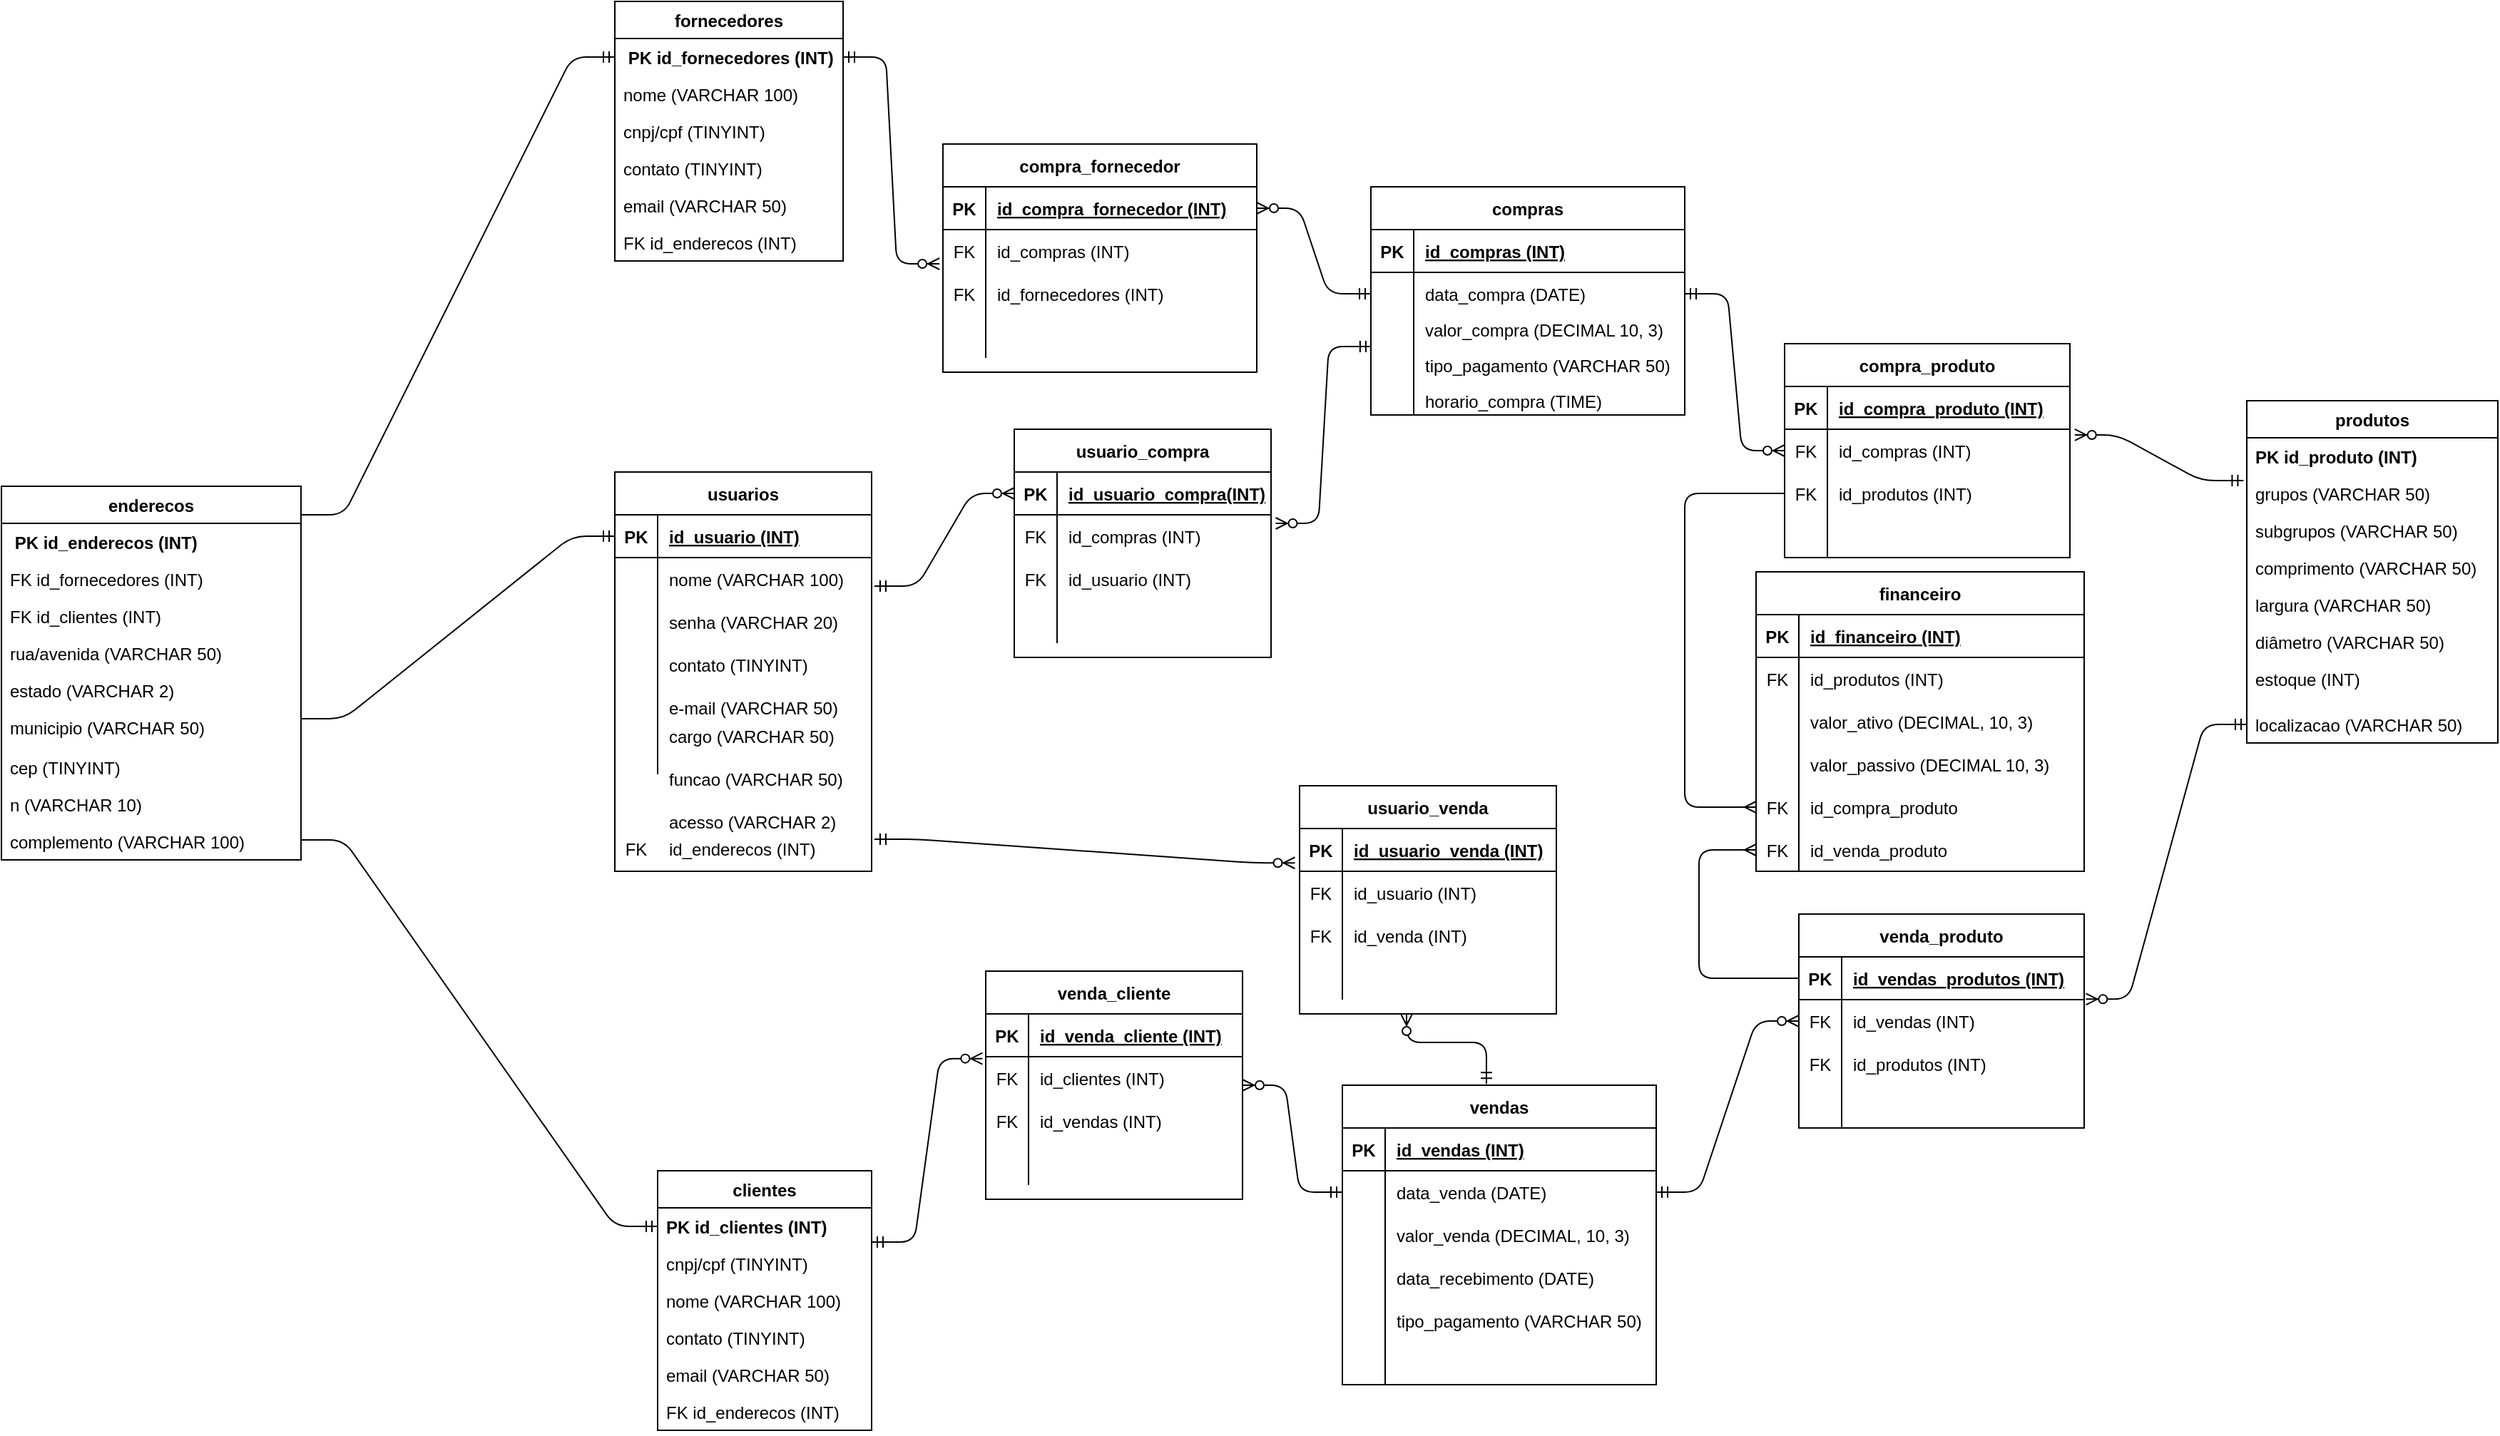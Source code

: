 <mxfile version="14.6.13" type="device"><diagram id="AC3jCSPEjIk_bnO0UqeY" name="Página-1"><mxGraphModel dx="2842" dy="1794" grid="1" gridSize="10" guides="1" tooltips="1" connect="1" arrows="1" fold="1" page="1" pageScale="1" pageWidth="1169" pageHeight="827" math="0" shadow="0"><root><mxCell id="0"/><mxCell id="1" parent="0"/><mxCell id="lcwkGmgKL0nh7AjNiD4M-1" value="fornecedores" style="swimlane;fontStyle=1;childLayout=stackLayout;horizontal=1;startSize=26;horizontalStack=0;resizeParent=1;resizeParentMax=0;resizeLast=0;collapsible=1;marginBottom=0;" parent="1" vertex="1"><mxGeometry x="-630" y="-480" width="160" height="182" as="geometry"/></mxCell><mxCell id="lcwkGmgKL0nh7AjNiD4M-2" value=" PK id_fornecedores (INT)&#10;" style="text;strokeColor=none;fillColor=none;align=left;verticalAlign=top;spacingLeft=4;spacingRight=4;overflow=hidden;rotatable=0;points=[[0,0.5],[1,0.5]];portConstraint=eastwest;fontStyle=1" parent="lcwkGmgKL0nh7AjNiD4M-1" vertex="1"><mxGeometry y="26" width="160" height="26" as="geometry"/></mxCell><mxCell id="lcwkGmgKL0nh7AjNiD4M-3" value="nome (VARCHAR 100)" style="text;strokeColor=none;fillColor=none;align=left;verticalAlign=top;spacingLeft=4;spacingRight=4;overflow=hidden;rotatable=0;points=[[0,0.5],[1,0.5]];portConstraint=eastwest;" parent="lcwkGmgKL0nh7AjNiD4M-1" vertex="1"><mxGeometry y="52" width="160" height="26" as="geometry"/></mxCell><mxCell id="lcwkGmgKL0nh7AjNiD4M-4" value="cnpj/cpf (TINYINT)" style="text;strokeColor=none;fillColor=none;align=left;verticalAlign=top;spacingLeft=4;spacingRight=4;overflow=hidden;rotatable=0;points=[[0,0.5],[1,0.5]];portConstraint=eastwest;" parent="lcwkGmgKL0nh7AjNiD4M-1" vertex="1"><mxGeometry y="78" width="160" height="26" as="geometry"/></mxCell><mxCell id="lcwkGmgKL0nh7AjNiD4M-5" value="contato (TINYINT)" style="text;strokeColor=none;fillColor=none;align=left;verticalAlign=top;spacingLeft=4;spacingRight=4;overflow=hidden;rotatable=0;points=[[0,0.5],[1,0.5]];portConstraint=eastwest;" parent="lcwkGmgKL0nh7AjNiD4M-1" vertex="1"><mxGeometry y="104" width="160" height="26" as="geometry"/></mxCell><mxCell id="lcwkGmgKL0nh7AjNiD4M-6" value="email (VARCHAR 50)" style="text;strokeColor=none;fillColor=none;align=left;verticalAlign=top;spacingLeft=4;spacingRight=4;overflow=hidden;rotatable=0;points=[[0,0.5],[1,0.5]];portConstraint=eastwest;" parent="lcwkGmgKL0nh7AjNiD4M-1" vertex="1"><mxGeometry y="130" width="160" height="26" as="geometry"/></mxCell><mxCell id="qvAInqC9N2P5qZr60Q4R-2" value="FK id_enderecos (INT)" style="text;strokeColor=none;fillColor=none;align=left;verticalAlign=top;spacingLeft=4;spacingRight=4;overflow=hidden;rotatable=0;points=[[0,0.5],[1,0.5]];portConstraint=eastwest;" vertex="1" parent="lcwkGmgKL0nh7AjNiD4M-1"><mxGeometry y="156" width="160" height="26" as="geometry"/></mxCell><mxCell id="lcwkGmgKL0nh7AjNiD4M-9" value="clientes" style="swimlane;fontStyle=1;childLayout=stackLayout;horizontal=1;startSize=26;horizontalStack=0;resizeParent=1;resizeParentMax=0;resizeLast=0;collapsible=1;marginBottom=0;" parent="1" vertex="1"><mxGeometry x="-600" y="340" width="150" height="182" as="geometry"><mxRectangle x="-600" y="340" width="80" height="26" as="alternateBounds"/></mxGeometry></mxCell><mxCell id="lcwkGmgKL0nh7AjNiD4M-10" value="PK id_clientes (INT)" style="text;strokeColor=none;fillColor=none;align=left;verticalAlign=top;spacingLeft=4;spacingRight=4;overflow=hidden;rotatable=0;points=[[0,0.5],[1,0.5]];portConstraint=eastwest;fontStyle=1" parent="lcwkGmgKL0nh7AjNiD4M-9" vertex="1"><mxGeometry y="26" width="150" height="26" as="geometry"/></mxCell><mxCell id="lcwkGmgKL0nh7AjNiD4M-11" value="cnpj/cpf (TINYINT)" style="text;strokeColor=none;fillColor=none;align=left;verticalAlign=top;spacingLeft=4;spacingRight=4;overflow=hidden;rotatable=0;points=[[0,0.5],[1,0.5]];portConstraint=eastwest;" parent="lcwkGmgKL0nh7AjNiD4M-9" vertex="1"><mxGeometry y="52" width="150" height="26" as="geometry"/></mxCell><mxCell id="lcwkGmgKL0nh7AjNiD4M-12" value="nome (VARCHAR 100)" style="text;strokeColor=none;fillColor=none;align=left;verticalAlign=top;spacingLeft=4;spacingRight=4;overflow=hidden;rotatable=0;points=[[0,0.5],[1,0.5]];portConstraint=eastwest;" parent="lcwkGmgKL0nh7AjNiD4M-9" vertex="1"><mxGeometry y="78" width="150" height="26" as="geometry"/></mxCell><mxCell id="lcwkGmgKL0nh7AjNiD4M-13" value="contato (TINYINT)" style="text;strokeColor=none;fillColor=none;align=left;verticalAlign=top;spacingLeft=4;spacingRight=4;overflow=hidden;rotatable=0;points=[[0,0.5],[1,0.5]];portConstraint=eastwest;" parent="lcwkGmgKL0nh7AjNiD4M-9" vertex="1"><mxGeometry y="104" width="150" height="26" as="geometry"/></mxCell><mxCell id="qvAInqC9N2P5qZr60Q4R-6" value="email (VARCHAR 50)" style="text;strokeColor=none;fillColor=none;align=left;verticalAlign=top;spacingLeft=4;spacingRight=4;overflow=hidden;rotatable=0;points=[[0,0.5],[1,0.5]];portConstraint=eastwest;" vertex="1" parent="lcwkGmgKL0nh7AjNiD4M-9"><mxGeometry y="130" width="150" height="26" as="geometry"/></mxCell><mxCell id="lcwkGmgKL0nh7AjNiD4M-14" value="FK id_enderecos (INT)&#10; " style="text;strokeColor=none;fillColor=none;align=left;verticalAlign=top;spacingLeft=4;spacingRight=4;overflow=hidden;rotatable=0;points=[[0,0.5],[1,0.5]];portConstraint=eastwest;" parent="lcwkGmgKL0nh7AjNiD4M-9" vertex="1"><mxGeometry y="156" width="150" height="26" as="geometry"/></mxCell><mxCell id="lcwkGmgKL0nh7AjNiD4M-17" value="enderecos" style="swimlane;fontStyle=1;childLayout=stackLayout;horizontal=1;startSize=26;horizontalStack=0;resizeParent=1;resizeParentMax=0;resizeLast=0;collapsible=1;marginBottom=0;" parent="1" vertex="1"><mxGeometry x="-1060" y="-140" width="210" height="262" as="geometry"/></mxCell><mxCell id="lcwkGmgKL0nh7AjNiD4M-18" value=" PK id_enderecos (INT)" style="text;strokeColor=none;fillColor=none;align=left;verticalAlign=top;spacingLeft=4;spacingRight=4;overflow=hidden;rotatable=0;points=[[0,0.5],[1,0.5]];portConstraint=eastwest;fontStyle=1" parent="lcwkGmgKL0nh7AjNiD4M-17" vertex="1"><mxGeometry y="26" width="210" height="26" as="geometry"/></mxCell><mxCell id="lcwkGmgKL0nh7AjNiD4M-19" value="FK id_fornecedores (INT)" style="text;strokeColor=none;fillColor=none;align=left;verticalAlign=top;spacingLeft=4;spacingRight=4;overflow=hidden;rotatable=0;points=[[0,0.5],[1,0.5]];portConstraint=eastwest;" parent="lcwkGmgKL0nh7AjNiD4M-17" vertex="1"><mxGeometry y="52" width="210" height="26" as="geometry"/></mxCell><mxCell id="lcwkGmgKL0nh7AjNiD4M-21" value="FK id_clientes (INT)" style="text;strokeColor=none;fillColor=none;align=left;verticalAlign=top;spacingLeft=4;spacingRight=4;overflow=hidden;rotatable=0;points=[[0,0.5],[1,0.5]];portConstraint=eastwest;" parent="lcwkGmgKL0nh7AjNiD4M-17" vertex="1"><mxGeometry y="78" width="210" height="26" as="geometry"/></mxCell><mxCell id="lcwkGmgKL0nh7AjNiD4M-22" value="rua/avenida (VARCHAR 50)" style="text;strokeColor=none;fillColor=none;align=left;verticalAlign=top;spacingLeft=4;spacingRight=4;overflow=hidden;rotatable=0;points=[[0,0.5],[1,0.5]];portConstraint=eastwest;" parent="lcwkGmgKL0nh7AjNiD4M-17" vertex="1"><mxGeometry y="104" width="210" height="26" as="geometry"/></mxCell><mxCell id="lcwkGmgKL0nh7AjNiD4M-23" value="estado (VARCHAR 2)" style="text;strokeColor=none;fillColor=none;align=left;verticalAlign=top;spacingLeft=4;spacingRight=4;overflow=hidden;rotatable=0;points=[[0,0.5],[1,0.5]];portConstraint=eastwest;" parent="lcwkGmgKL0nh7AjNiD4M-17" vertex="1"><mxGeometry y="130" width="210" height="26" as="geometry"/></mxCell><mxCell id="lcwkGmgKL0nh7AjNiD4M-24" value="municipio (VARCHAR 50)&#10;" style="text;strokeColor=none;fillColor=none;align=left;verticalAlign=top;spacingLeft=4;spacingRight=4;overflow=hidden;rotatable=0;points=[[0,0.5],[1,0.5]];portConstraint=eastwest;" parent="lcwkGmgKL0nh7AjNiD4M-17" vertex="1"><mxGeometry y="156" width="210" height="28" as="geometry"/></mxCell><mxCell id="lcwkGmgKL0nh7AjNiD4M-29" value="cep (TINYINT)" style="text;strokeColor=none;fillColor=none;align=left;verticalAlign=top;spacingLeft=4;spacingRight=4;overflow=hidden;rotatable=0;points=[[0,0.5],[1,0.5]];portConstraint=eastwest;" parent="lcwkGmgKL0nh7AjNiD4M-17" vertex="1"><mxGeometry y="184" width="210" height="26" as="geometry"/></mxCell><mxCell id="lcwkGmgKL0nh7AjNiD4M-31" value="n (VARCHAR 10)" style="text;strokeColor=none;fillColor=none;align=left;verticalAlign=top;spacingLeft=4;spacingRight=4;overflow=hidden;rotatable=0;points=[[0,0.5],[1,0.5]];portConstraint=eastwest;" parent="lcwkGmgKL0nh7AjNiD4M-17" vertex="1"><mxGeometry y="210" width="210" height="26" as="geometry"/></mxCell><mxCell id="lcwkGmgKL0nh7AjNiD4M-32" value="complemento (VARCHAR 100)" style="text;strokeColor=none;fillColor=none;align=left;verticalAlign=top;spacingLeft=4;spacingRight=4;overflow=hidden;rotatable=0;points=[[0,0.5],[1,0.5]];portConstraint=eastwest;" parent="lcwkGmgKL0nh7AjNiD4M-17" vertex="1"><mxGeometry y="236" width="210" height="26" as="geometry"/></mxCell><mxCell id="lcwkGmgKL0nh7AjNiD4M-33" value="produtos" style="swimlane;fontStyle=1;childLayout=stackLayout;horizontal=1;startSize=26;horizontalStack=0;resizeParent=1;resizeParentMax=0;resizeLast=0;collapsible=1;marginBottom=0;" parent="1" vertex="1"><mxGeometry x="514" y="-200" width="176" height="240" as="geometry"/></mxCell><mxCell id="lcwkGmgKL0nh7AjNiD4M-34" value="PK id_produto (INT)" style="text;strokeColor=none;fillColor=none;align=left;verticalAlign=top;spacingLeft=4;spacingRight=4;overflow=hidden;rotatable=0;points=[[0,0.5],[1,0.5]];portConstraint=eastwest;fontStyle=1" parent="lcwkGmgKL0nh7AjNiD4M-33" vertex="1"><mxGeometry y="26" width="176" height="26" as="geometry"/></mxCell><mxCell id="lcwkGmgKL0nh7AjNiD4M-35" value="grupos (VARCHAR 50)" style="text;strokeColor=none;fillColor=none;align=left;verticalAlign=top;spacingLeft=4;spacingRight=4;overflow=hidden;rotatable=0;points=[[0,0.5],[1,0.5]];portConstraint=eastwest;" parent="lcwkGmgKL0nh7AjNiD4M-33" vertex="1"><mxGeometry y="52" width="176" height="26" as="geometry"/></mxCell><mxCell id="lcwkGmgKL0nh7AjNiD4M-36" value="subgrupos (VARCHAR 50)" style="text;strokeColor=none;fillColor=none;align=left;verticalAlign=top;spacingLeft=4;spacingRight=4;overflow=hidden;rotatable=0;points=[[0,0.5],[1,0.5]];portConstraint=eastwest;" parent="lcwkGmgKL0nh7AjNiD4M-33" vertex="1"><mxGeometry y="78" width="176" height="26" as="geometry"/></mxCell><mxCell id="lcwkGmgKL0nh7AjNiD4M-37" value="comprimento (VARCHAR 50)" style="text;strokeColor=none;fillColor=none;align=left;verticalAlign=top;spacingLeft=4;spacingRight=4;overflow=hidden;rotatable=0;points=[[0,0.5],[1,0.5]];portConstraint=eastwest;" parent="lcwkGmgKL0nh7AjNiD4M-33" vertex="1"><mxGeometry y="104" width="176" height="26" as="geometry"/></mxCell><mxCell id="lcwkGmgKL0nh7AjNiD4M-38" value="largura (VARCHAR 50)" style="text;strokeColor=none;fillColor=none;align=left;verticalAlign=top;spacingLeft=4;spacingRight=4;overflow=hidden;rotatable=0;points=[[0,0.5],[1,0.5]];portConstraint=eastwest;" parent="lcwkGmgKL0nh7AjNiD4M-33" vertex="1"><mxGeometry y="130" width="176" height="26" as="geometry"/></mxCell><mxCell id="lcwkGmgKL0nh7AjNiD4M-39" value="diâmetro (VARCHAR 50)" style="text;strokeColor=none;fillColor=none;align=left;verticalAlign=top;spacingLeft=4;spacingRight=4;overflow=hidden;rotatable=0;points=[[0,0.5],[1,0.5]];portConstraint=eastwest;" parent="lcwkGmgKL0nh7AjNiD4M-33" vertex="1"><mxGeometry y="156" width="176" height="26" as="geometry"/></mxCell><mxCell id="mlvlxwKhFqySw0-6-I_9-111" value="estoque (INT)" style="text;strokeColor=none;fillColor=none;align=left;verticalAlign=top;spacingLeft=4;spacingRight=4;overflow=hidden;rotatable=0;points=[[0,0.5],[1,0.5]];portConstraint=eastwest;" parent="lcwkGmgKL0nh7AjNiD4M-33" vertex="1"><mxGeometry y="182" width="176" height="32" as="geometry"/></mxCell><mxCell id="lcwkGmgKL0nh7AjNiD4M-41" value="localizacao (VARCHAR 50)" style="text;strokeColor=none;fillColor=none;align=left;verticalAlign=top;spacingLeft=4;spacingRight=4;overflow=hidden;rotatable=0;points=[[0,0.5],[1,0.5]];portConstraint=eastwest;" parent="lcwkGmgKL0nh7AjNiD4M-33" vertex="1"><mxGeometry y="214" width="176" height="26" as="geometry"/></mxCell><mxCell id="lcwkGmgKL0nh7AjNiD4M-52" value="vendas" style="shape=table;startSize=30;container=1;collapsible=1;childLayout=tableLayout;fixedRows=1;rowLines=0;fontStyle=1;align=center;resizeLast=1;" parent="1" vertex="1"><mxGeometry x="-120" y="280" width="220" height="210" as="geometry"/></mxCell><mxCell id="lcwkGmgKL0nh7AjNiD4M-53" value="" style="shape=partialRectangle;collapsible=0;dropTarget=0;pointerEvents=0;fillColor=none;top=0;left=0;bottom=1;right=0;points=[[0,0.5],[1,0.5]];portConstraint=eastwest;" parent="lcwkGmgKL0nh7AjNiD4M-52" vertex="1"><mxGeometry y="30" width="220" height="30" as="geometry"/></mxCell><mxCell id="lcwkGmgKL0nh7AjNiD4M-54" value="PK" style="shape=partialRectangle;connectable=0;fillColor=none;top=0;left=0;bottom=0;right=0;fontStyle=1;overflow=hidden;" parent="lcwkGmgKL0nh7AjNiD4M-53" vertex="1"><mxGeometry width="30" height="30" as="geometry"/></mxCell><mxCell id="lcwkGmgKL0nh7AjNiD4M-55" value="id_vendas (INT)" style="shape=partialRectangle;connectable=0;fillColor=none;top=0;left=0;bottom=0;right=0;align=left;spacingLeft=6;fontStyle=5;overflow=hidden;" parent="lcwkGmgKL0nh7AjNiD4M-53" vertex="1"><mxGeometry x="30" width="190" height="30" as="geometry"/></mxCell><mxCell id="lcwkGmgKL0nh7AjNiD4M-56" value="" style="shape=partialRectangle;collapsible=0;dropTarget=0;pointerEvents=0;fillColor=none;top=0;left=0;bottom=0;right=0;points=[[0,0.5],[1,0.5]];portConstraint=eastwest;" parent="lcwkGmgKL0nh7AjNiD4M-52" vertex="1"><mxGeometry y="60" width="220" height="30" as="geometry"/></mxCell><mxCell id="lcwkGmgKL0nh7AjNiD4M-57" value="" style="shape=partialRectangle;connectable=0;fillColor=none;top=0;left=0;bottom=0;right=0;editable=1;overflow=hidden;" parent="lcwkGmgKL0nh7AjNiD4M-56" vertex="1"><mxGeometry width="30" height="30" as="geometry"/></mxCell><mxCell id="lcwkGmgKL0nh7AjNiD4M-58" value="data_venda (DATE)" style="shape=partialRectangle;connectable=0;fillColor=none;top=0;left=0;bottom=0;right=0;align=left;spacingLeft=6;overflow=hidden;" parent="lcwkGmgKL0nh7AjNiD4M-56" vertex="1"><mxGeometry x="30" width="190" height="30" as="geometry"/></mxCell><mxCell id="lcwkGmgKL0nh7AjNiD4M-59" value="" style="shape=partialRectangle;collapsible=0;dropTarget=0;pointerEvents=0;fillColor=none;top=0;left=0;bottom=0;right=0;points=[[0,0.5],[1,0.5]];portConstraint=eastwest;" parent="lcwkGmgKL0nh7AjNiD4M-52" vertex="1"><mxGeometry y="90" width="220" height="30" as="geometry"/></mxCell><mxCell id="lcwkGmgKL0nh7AjNiD4M-60" value="" style="shape=partialRectangle;connectable=0;fillColor=none;top=0;left=0;bottom=0;right=0;editable=1;overflow=hidden;" parent="lcwkGmgKL0nh7AjNiD4M-59" vertex="1"><mxGeometry width="30" height="30" as="geometry"/></mxCell><mxCell id="lcwkGmgKL0nh7AjNiD4M-61" value="valor_venda (DECIMAL, 10, 3)" style="shape=partialRectangle;connectable=0;fillColor=none;top=0;left=0;bottom=0;right=0;align=left;spacingLeft=6;overflow=hidden;" parent="lcwkGmgKL0nh7AjNiD4M-59" vertex="1"><mxGeometry x="30" width="190" height="30" as="geometry"/></mxCell><mxCell id="lcwkGmgKL0nh7AjNiD4M-62" value="" style="shape=partialRectangle;collapsible=0;dropTarget=0;pointerEvents=0;fillColor=none;top=0;left=0;bottom=0;right=0;points=[[0,0.5],[1,0.5]];portConstraint=eastwest;" parent="lcwkGmgKL0nh7AjNiD4M-52" vertex="1"><mxGeometry y="120" width="220" height="30" as="geometry"/></mxCell><mxCell id="lcwkGmgKL0nh7AjNiD4M-63" value="" style="shape=partialRectangle;connectable=0;fillColor=none;top=0;left=0;bottom=0;right=0;editable=1;overflow=hidden;" parent="lcwkGmgKL0nh7AjNiD4M-62" vertex="1"><mxGeometry width="30" height="30" as="geometry"/></mxCell><mxCell id="lcwkGmgKL0nh7AjNiD4M-64" value="data_recebimento (DATE)" style="shape=partialRectangle;connectable=0;fillColor=none;top=0;left=0;bottom=0;right=0;align=left;spacingLeft=6;overflow=hidden;" parent="lcwkGmgKL0nh7AjNiD4M-62" vertex="1"><mxGeometry x="30" width="190" height="30" as="geometry"/></mxCell><mxCell id="lcwkGmgKL0nh7AjNiD4M-68" value="" style="shape=partialRectangle;collapsible=0;dropTarget=0;pointerEvents=0;fillColor=none;top=0;left=0;bottom=0;right=0;points=[[0,0.5],[1,0.5]];portConstraint=eastwest;" parent="lcwkGmgKL0nh7AjNiD4M-52" vertex="1"><mxGeometry y="150" width="220" height="30" as="geometry"/></mxCell><mxCell id="lcwkGmgKL0nh7AjNiD4M-69" value="" style="shape=partialRectangle;connectable=0;fillColor=none;top=0;left=0;bottom=0;right=0;editable=1;overflow=hidden;" parent="lcwkGmgKL0nh7AjNiD4M-68" vertex="1"><mxGeometry width="30" height="30" as="geometry"/></mxCell><mxCell id="lcwkGmgKL0nh7AjNiD4M-70" value="tipo_pagamento (VARCHAR 50)" style="shape=partialRectangle;connectable=0;fillColor=none;top=0;left=0;bottom=0;right=0;align=left;spacingLeft=6;overflow=hidden;" parent="lcwkGmgKL0nh7AjNiD4M-68" vertex="1"><mxGeometry x="30" width="190" height="30" as="geometry"/></mxCell><mxCell id="lcwkGmgKL0nh7AjNiD4M-90" value="" style="shape=partialRectangle;collapsible=0;dropTarget=0;pointerEvents=0;fillColor=none;top=0;left=0;bottom=0;right=0;points=[[0,0.5],[1,0.5]];portConstraint=eastwest;" parent="lcwkGmgKL0nh7AjNiD4M-52" vertex="1"><mxGeometry y="180" width="220" height="30" as="geometry"/></mxCell><mxCell id="lcwkGmgKL0nh7AjNiD4M-91" value="" style="shape=partialRectangle;connectable=0;fillColor=none;top=0;left=0;bottom=0;right=0;editable=1;overflow=hidden;" parent="lcwkGmgKL0nh7AjNiD4M-90" vertex="1"><mxGeometry width="30" height="30" as="geometry"/></mxCell><mxCell id="lcwkGmgKL0nh7AjNiD4M-92" value="" style="shape=partialRectangle;connectable=0;fillColor=none;top=0;left=0;bottom=0;right=0;align=left;spacingLeft=6;overflow=hidden;" parent="lcwkGmgKL0nh7AjNiD4M-90" vertex="1"><mxGeometry x="30" width="190" height="30" as="geometry"/></mxCell><mxCell id="lcwkGmgKL0nh7AjNiD4M-71" value="compras" style="shape=table;startSize=30;container=1;collapsible=1;childLayout=tableLayout;fixedRows=1;rowLines=0;fontStyle=1;align=center;resizeLast=1;" parent="1" vertex="1"><mxGeometry x="-100" y="-350" width="220" height="160" as="geometry"/></mxCell><mxCell id="lcwkGmgKL0nh7AjNiD4M-72" value="" style="shape=partialRectangle;collapsible=0;dropTarget=0;pointerEvents=0;fillColor=none;top=0;left=0;bottom=1;right=0;points=[[0,0.5],[1,0.5]];portConstraint=eastwest;" parent="lcwkGmgKL0nh7AjNiD4M-71" vertex="1"><mxGeometry y="30" width="220" height="30" as="geometry"/></mxCell><mxCell id="lcwkGmgKL0nh7AjNiD4M-73" value="PK" style="shape=partialRectangle;connectable=0;fillColor=none;top=0;left=0;bottom=0;right=0;fontStyle=1;overflow=hidden;" parent="lcwkGmgKL0nh7AjNiD4M-72" vertex="1"><mxGeometry width="30" height="30" as="geometry"/></mxCell><mxCell id="lcwkGmgKL0nh7AjNiD4M-74" value="id_compras (INT)" style="shape=partialRectangle;connectable=0;fillColor=none;top=0;left=0;bottom=0;right=0;align=left;spacingLeft=6;fontStyle=5;overflow=hidden;" parent="lcwkGmgKL0nh7AjNiD4M-72" vertex="1"><mxGeometry x="30" width="190" height="30" as="geometry"/></mxCell><mxCell id="lcwkGmgKL0nh7AjNiD4M-75" value="" style="shape=partialRectangle;collapsible=0;dropTarget=0;pointerEvents=0;fillColor=none;top=0;left=0;bottom=0;right=0;points=[[0,0.5],[1,0.5]];portConstraint=eastwest;" parent="lcwkGmgKL0nh7AjNiD4M-71" vertex="1"><mxGeometry y="60" width="220" height="30" as="geometry"/></mxCell><mxCell id="lcwkGmgKL0nh7AjNiD4M-76" value="" style="shape=partialRectangle;connectable=0;fillColor=none;top=0;left=0;bottom=0;right=0;editable=1;overflow=hidden;" parent="lcwkGmgKL0nh7AjNiD4M-75" vertex="1"><mxGeometry width="30" height="30" as="geometry"/></mxCell><mxCell id="lcwkGmgKL0nh7AjNiD4M-77" value="data_compra (DATE)" style="shape=partialRectangle;connectable=0;fillColor=none;top=0;left=0;bottom=0;right=0;align=left;spacingLeft=6;overflow=hidden;" parent="lcwkGmgKL0nh7AjNiD4M-75" vertex="1"><mxGeometry x="30" width="190" height="30" as="geometry"/></mxCell><mxCell id="lcwkGmgKL0nh7AjNiD4M-78" value="" style="shape=partialRectangle;collapsible=0;dropTarget=0;pointerEvents=0;fillColor=none;top=0;left=0;bottom=0;right=0;points=[[0,0.5],[1,0.5]];portConstraint=eastwest;" parent="lcwkGmgKL0nh7AjNiD4M-71" vertex="1"><mxGeometry y="90" width="220" height="20" as="geometry"/></mxCell><mxCell id="lcwkGmgKL0nh7AjNiD4M-79" value="" style="shape=partialRectangle;connectable=0;fillColor=none;top=0;left=0;bottom=0;right=0;editable=1;overflow=hidden;" parent="lcwkGmgKL0nh7AjNiD4M-78" vertex="1"><mxGeometry width="30" height="20" as="geometry"/></mxCell><mxCell id="lcwkGmgKL0nh7AjNiD4M-80" value="valor_compra (DECIMAL 10, 3) " style="shape=partialRectangle;connectable=0;fillColor=none;top=0;left=0;bottom=0;right=0;align=left;spacingLeft=6;overflow=hidden;" parent="lcwkGmgKL0nh7AjNiD4M-78" vertex="1"><mxGeometry x="30" width="190" height="20" as="geometry"/></mxCell><mxCell id="lcwkGmgKL0nh7AjNiD4M-81" value="" style="shape=partialRectangle;collapsible=0;dropTarget=0;pointerEvents=0;fillColor=none;top=0;left=0;bottom=0;right=0;points=[[0,0.5],[1,0.5]];portConstraint=eastwest;" parent="lcwkGmgKL0nh7AjNiD4M-71" vertex="1"><mxGeometry y="110" width="220" height="30" as="geometry"/></mxCell><mxCell id="lcwkGmgKL0nh7AjNiD4M-82" value="" style="shape=partialRectangle;connectable=0;fillColor=none;top=0;left=0;bottom=0;right=0;editable=1;overflow=hidden;" parent="lcwkGmgKL0nh7AjNiD4M-81" vertex="1"><mxGeometry width="30" height="30" as="geometry"/></mxCell><mxCell id="lcwkGmgKL0nh7AjNiD4M-83" value="tipo_pagamento (VARCHAR 50)" style="shape=partialRectangle;connectable=0;fillColor=none;top=0;left=0;bottom=0;right=0;align=left;spacingLeft=6;overflow=hidden;" parent="lcwkGmgKL0nh7AjNiD4M-81" vertex="1"><mxGeometry x="30" width="190" height="30" as="geometry"/></mxCell><mxCell id="lcwkGmgKL0nh7AjNiD4M-87" value="" style="shape=partialRectangle;collapsible=0;dropTarget=0;pointerEvents=0;fillColor=none;top=0;left=0;bottom=0;right=0;points=[[0,0.5],[1,0.5]];portConstraint=eastwest;" parent="lcwkGmgKL0nh7AjNiD4M-71" vertex="1"><mxGeometry y="140" width="220" height="20" as="geometry"/></mxCell><mxCell id="lcwkGmgKL0nh7AjNiD4M-88" value="" style="shape=partialRectangle;connectable=0;fillColor=none;top=0;left=0;bottom=0;right=0;editable=1;overflow=hidden;" parent="lcwkGmgKL0nh7AjNiD4M-87" vertex="1"><mxGeometry width="30" height="20" as="geometry"/></mxCell><mxCell id="lcwkGmgKL0nh7AjNiD4M-89" value="horario_compra (TIME)" style="shape=partialRectangle;connectable=0;fillColor=none;top=0;left=0;bottom=0;right=0;align=left;spacingLeft=6;overflow=hidden;" parent="lcwkGmgKL0nh7AjNiD4M-87" vertex="1"><mxGeometry x="30" width="190" height="20" as="geometry"/></mxCell><mxCell id="lcwkGmgKL0nh7AjNiD4M-160" value="financeiro" style="shape=table;startSize=30;container=1;collapsible=1;childLayout=tableLayout;fixedRows=1;rowLines=0;fontStyle=1;align=center;resizeLast=1;" parent="1" vertex="1"><mxGeometry x="170" y="-80" width="230" height="210" as="geometry"/></mxCell><mxCell id="lcwkGmgKL0nh7AjNiD4M-161" value="" style="shape=partialRectangle;collapsible=0;dropTarget=0;pointerEvents=0;fillColor=none;top=0;left=0;bottom=1;right=0;points=[[0,0.5],[1,0.5]];portConstraint=eastwest;" parent="lcwkGmgKL0nh7AjNiD4M-160" vertex="1"><mxGeometry y="30" width="230" height="30" as="geometry"/></mxCell><mxCell id="lcwkGmgKL0nh7AjNiD4M-162" value="PK" style="shape=partialRectangle;connectable=0;fillColor=none;top=0;left=0;bottom=0;right=0;fontStyle=1;overflow=hidden;" parent="lcwkGmgKL0nh7AjNiD4M-161" vertex="1"><mxGeometry width="30" height="30" as="geometry"/></mxCell><mxCell id="lcwkGmgKL0nh7AjNiD4M-163" value="id_financeiro (INT)" style="shape=partialRectangle;connectable=0;fillColor=none;top=0;left=0;bottom=0;right=0;align=left;spacingLeft=6;fontStyle=5;overflow=hidden;" parent="lcwkGmgKL0nh7AjNiD4M-161" vertex="1"><mxGeometry x="30" width="200" height="30" as="geometry"/></mxCell><mxCell id="lcwkGmgKL0nh7AjNiD4M-167" value="" style="shape=partialRectangle;collapsible=0;dropTarget=0;pointerEvents=0;fillColor=none;top=0;left=0;bottom=0;right=0;points=[[0,0.5],[1,0.5]];portConstraint=eastwest;" parent="lcwkGmgKL0nh7AjNiD4M-160" vertex="1"><mxGeometry y="60" width="230" height="30" as="geometry"/></mxCell><mxCell id="lcwkGmgKL0nh7AjNiD4M-168" value="FK" style="shape=partialRectangle;connectable=0;fillColor=none;top=0;left=0;bottom=0;right=0;editable=1;overflow=hidden;" parent="lcwkGmgKL0nh7AjNiD4M-167" vertex="1"><mxGeometry width="30" height="30" as="geometry"/></mxCell><mxCell id="lcwkGmgKL0nh7AjNiD4M-169" value="id_produtos (INT)" style="shape=partialRectangle;connectable=0;fillColor=none;top=0;left=0;bottom=0;right=0;align=left;spacingLeft=6;overflow=hidden;" parent="lcwkGmgKL0nh7AjNiD4M-167" vertex="1"><mxGeometry x="30" width="200" height="30" as="geometry"/></mxCell><mxCell id="lcwkGmgKL0nh7AjNiD4M-170" value="" style="shape=partialRectangle;collapsible=0;dropTarget=0;pointerEvents=0;fillColor=none;top=0;left=0;bottom=0;right=0;points=[[0,0.5],[1,0.5]];portConstraint=eastwest;" parent="lcwkGmgKL0nh7AjNiD4M-160" vertex="1"><mxGeometry y="90" width="230" height="30" as="geometry"/></mxCell><mxCell id="lcwkGmgKL0nh7AjNiD4M-171" value="" style="shape=partialRectangle;connectable=0;fillColor=none;top=0;left=0;bottom=0;right=0;editable=1;overflow=hidden;" parent="lcwkGmgKL0nh7AjNiD4M-170" vertex="1"><mxGeometry width="30" height="30" as="geometry"/></mxCell><mxCell id="lcwkGmgKL0nh7AjNiD4M-172" value="valor_ativo (DECIMAL, 10, 3)" style="shape=partialRectangle;connectable=0;fillColor=none;top=0;left=0;bottom=0;right=0;align=left;spacingLeft=6;overflow=hidden;" parent="lcwkGmgKL0nh7AjNiD4M-170" vertex="1"><mxGeometry x="30" width="200" height="30" as="geometry"/></mxCell><mxCell id="lcwkGmgKL0nh7AjNiD4M-173" value="" style="shape=partialRectangle;collapsible=0;dropTarget=0;pointerEvents=0;fillColor=none;top=0;left=0;bottom=0;right=0;points=[[0,0.5],[1,0.5]];portConstraint=eastwest;" parent="lcwkGmgKL0nh7AjNiD4M-160" vertex="1"><mxGeometry y="120" width="230" height="30" as="geometry"/></mxCell><mxCell id="lcwkGmgKL0nh7AjNiD4M-174" value="" style="shape=partialRectangle;connectable=0;fillColor=none;top=0;left=0;bottom=0;right=0;editable=1;overflow=hidden;" parent="lcwkGmgKL0nh7AjNiD4M-173" vertex="1"><mxGeometry width="30" height="30" as="geometry"/></mxCell><mxCell id="lcwkGmgKL0nh7AjNiD4M-175" value="valor_passivo (DECIMAL 10, 3)" style="shape=partialRectangle;connectable=0;fillColor=none;top=0;left=0;bottom=0;right=0;align=left;spacingLeft=6;overflow=hidden;" parent="lcwkGmgKL0nh7AjNiD4M-173" vertex="1"><mxGeometry x="30" width="200" height="30" as="geometry"/></mxCell><mxCell id="lcwkGmgKL0nh7AjNiD4M-179" value="" style="shape=partialRectangle;collapsible=0;dropTarget=0;pointerEvents=0;fillColor=none;top=0;left=0;bottom=0;right=0;points=[[0,0.5],[1,0.5]];portConstraint=eastwest;" parent="lcwkGmgKL0nh7AjNiD4M-160" vertex="1"><mxGeometry y="150" width="230" height="30" as="geometry"/></mxCell><mxCell id="lcwkGmgKL0nh7AjNiD4M-180" value="FK" style="shape=partialRectangle;connectable=0;fillColor=none;top=0;left=0;bottom=0;right=0;editable=1;overflow=hidden;" parent="lcwkGmgKL0nh7AjNiD4M-179" vertex="1"><mxGeometry width="30" height="30" as="geometry"/></mxCell><mxCell id="lcwkGmgKL0nh7AjNiD4M-181" value="id_compra_produto" style="shape=partialRectangle;connectable=0;fillColor=none;top=0;left=0;bottom=0;right=0;align=left;spacingLeft=6;overflow=hidden;" parent="lcwkGmgKL0nh7AjNiD4M-179" vertex="1"><mxGeometry x="30" width="200" height="30" as="geometry"/></mxCell><mxCell id="lcwkGmgKL0nh7AjNiD4M-182" value="" style="shape=partialRectangle;collapsible=0;dropTarget=0;pointerEvents=0;fillColor=none;top=0;left=0;bottom=0;right=0;points=[[0,0.5],[1,0.5]];portConstraint=eastwest;" parent="lcwkGmgKL0nh7AjNiD4M-160" vertex="1"><mxGeometry y="180" width="230" height="30" as="geometry"/></mxCell><mxCell id="lcwkGmgKL0nh7AjNiD4M-183" value="FK" style="shape=partialRectangle;connectable=0;fillColor=none;top=0;left=0;bottom=0;right=0;editable=1;overflow=hidden;" parent="lcwkGmgKL0nh7AjNiD4M-182" vertex="1"><mxGeometry width="30" height="30" as="geometry"/></mxCell><mxCell id="lcwkGmgKL0nh7AjNiD4M-184" value="id_venda_produto" style="shape=partialRectangle;connectable=0;fillColor=none;top=0;left=0;bottom=0;right=0;align=left;spacingLeft=6;overflow=hidden;" parent="lcwkGmgKL0nh7AjNiD4M-182" vertex="1"><mxGeometry x="30" width="200" height="30" as="geometry"/></mxCell><mxCell id="lcwkGmgKL0nh7AjNiD4M-185" value="usuarios" style="shape=table;startSize=30;container=1;collapsible=1;childLayout=tableLayout;fixedRows=1;rowLines=0;fontStyle=1;align=center;resizeLast=1;" parent="1" vertex="1"><mxGeometry x="-630" y="-150" width="180" height="280" as="geometry"/></mxCell><mxCell id="lcwkGmgKL0nh7AjNiD4M-186" value="" style="shape=partialRectangle;collapsible=0;dropTarget=0;pointerEvents=0;fillColor=none;top=0;left=0;bottom=1;right=0;points=[[0,0.5],[1,0.5]];portConstraint=eastwest;" parent="lcwkGmgKL0nh7AjNiD4M-185" vertex="1"><mxGeometry y="30" width="180" height="30" as="geometry"/></mxCell><mxCell id="lcwkGmgKL0nh7AjNiD4M-187" value="PK" style="shape=partialRectangle;connectable=0;fillColor=none;top=0;left=0;bottom=0;right=0;fontStyle=1;overflow=hidden;" parent="lcwkGmgKL0nh7AjNiD4M-186" vertex="1"><mxGeometry width="30" height="30" as="geometry"/></mxCell><mxCell id="lcwkGmgKL0nh7AjNiD4M-188" value="id_usuario (INT)" style="shape=partialRectangle;connectable=0;fillColor=none;top=0;left=0;bottom=0;right=0;align=left;spacingLeft=6;fontStyle=5;overflow=hidden;" parent="lcwkGmgKL0nh7AjNiD4M-186" vertex="1"><mxGeometry x="30" width="150" height="30" as="geometry"/></mxCell><mxCell id="lcwkGmgKL0nh7AjNiD4M-189" value="" style="shape=partialRectangle;collapsible=0;dropTarget=0;pointerEvents=0;fillColor=none;top=0;left=0;bottom=0;right=0;points=[[0,0.5],[1,0.5]];portConstraint=eastwest;" parent="lcwkGmgKL0nh7AjNiD4M-185" vertex="1"><mxGeometry y="60" width="180" height="30" as="geometry"/></mxCell><mxCell id="lcwkGmgKL0nh7AjNiD4M-190" value="" style="shape=partialRectangle;connectable=0;fillColor=none;top=0;left=0;bottom=0;right=0;editable=1;overflow=hidden;" parent="lcwkGmgKL0nh7AjNiD4M-189" vertex="1"><mxGeometry width="30" height="30" as="geometry"/></mxCell><mxCell id="lcwkGmgKL0nh7AjNiD4M-191" value="nome (VARCHAR 100)" style="shape=partialRectangle;connectable=0;fillColor=none;top=0;left=0;bottom=0;right=0;align=left;spacingLeft=6;overflow=hidden;" parent="lcwkGmgKL0nh7AjNiD4M-189" vertex="1"><mxGeometry x="30" width="150" height="30" as="geometry"/></mxCell><mxCell id="lcwkGmgKL0nh7AjNiD4M-198" value="" style="shape=partialRectangle;collapsible=0;dropTarget=0;pointerEvents=0;fillColor=none;top=0;left=0;bottom=0;right=0;points=[[0,0.5],[1,0.5]];portConstraint=eastwest;" parent="lcwkGmgKL0nh7AjNiD4M-185" vertex="1"><mxGeometry y="90" width="180" height="30" as="geometry"/></mxCell><mxCell id="lcwkGmgKL0nh7AjNiD4M-199" value="" style="shape=partialRectangle;connectable=0;fillColor=none;top=0;left=0;bottom=0;right=0;editable=1;overflow=hidden;" parent="lcwkGmgKL0nh7AjNiD4M-198" vertex="1"><mxGeometry width="30" height="30" as="geometry"/></mxCell><mxCell id="lcwkGmgKL0nh7AjNiD4M-200" value="senha (VARCHAR 20)" style="shape=partialRectangle;connectable=0;fillColor=none;top=0;left=0;bottom=0;right=0;align=left;spacingLeft=6;overflow=hidden;" parent="lcwkGmgKL0nh7AjNiD4M-198" vertex="1"><mxGeometry x="30" width="150" height="30" as="geometry"/></mxCell><mxCell id="lcwkGmgKL0nh7AjNiD4M-201" value="" style="shape=partialRectangle;collapsible=0;dropTarget=0;pointerEvents=0;fillColor=none;top=0;left=0;bottom=0;right=0;points=[[0,0.5],[1,0.5]];portConstraint=eastwest;" parent="lcwkGmgKL0nh7AjNiD4M-185" vertex="1"><mxGeometry y="120" width="180" height="30" as="geometry"/></mxCell><mxCell id="lcwkGmgKL0nh7AjNiD4M-202" value="" style="shape=partialRectangle;connectable=0;fillColor=none;top=0;left=0;bottom=0;right=0;editable=1;overflow=hidden;" parent="lcwkGmgKL0nh7AjNiD4M-201" vertex="1"><mxGeometry width="30" height="30" as="geometry"/></mxCell><mxCell id="lcwkGmgKL0nh7AjNiD4M-203" value="contato (TINYINT)" style="shape=partialRectangle;connectable=0;fillColor=none;top=0;left=0;bottom=0;right=0;align=left;spacingLeft=6;overflow=hidden;" parent="lcwkGmgKL0nh7AjNiD4M-201" vertex="1"><mxGeometry x="30" width="150" height="30" as="geometry"/></mxCell><mxCell id="lcwkGmgKL0nh7AjNiD4M-195" value="" style="shape=partialRectangle;collapsible=0;dropTarget=0;pointerEvents=0;fillColor=none;top=0;left=0;bottom=0;right=0;points=[[0,0.5],[1,0.5]];portConstraint=eastwest;" parent="lcwkGmgKL0nh7AjNiD4M-185" vertex="1"><mxGeometry y="150" width="180" height="30" as="geometry"/></mxCell><mxCell id="lcwkGmgKL0nh7AjNiD4M-196" value="" style="shape=partialRectangle;connectable=0;fillColor=none;top=0;left=0;bottom=0;right=0;editable=1;overflow=hidden;" parent="lcwkGmgKL0nh7AjNiD4M-195" vertex="1"><mxGeometry width="30" height="30" as="geometry"/></mxCell><mxCell id="lcwkGmgKL0nh7AjNiD4M-197" value="e-mail (VARCHAR 50)" style="shape=partialRectangle;connectable=0;fillColor=none;top=0;left=0;bottom=0;right=0;align=left;spacingLeft=6;overflow=hidden;" parent="lcwkGmgKL0nh7AjNiD4M-195" vertex="1"><mxGeometry x="30" width="150" height="30" as="geometry"/></mxCell><mxCell id="lcwkGmgKL0nh7AjNiD4M-192" value="" style="shape=partialRectangle;collapsible=0;dropTarget=0;pointerEvents=0;fillColor=none;top=0;left=0;bottom=0;right=0;points=[[0,0.5],[1,0.5]];portConstraint=eastwest;" parent="lcwkGmgKL0nh7AjNiD4M-185" vertex="1"><mxGeometry y="180" width="180" height="32" as="geometry"/></mxCell><mxCell id="lcwkGmgKL0nh7AjNiD4M-193" value="" style="shape=partialRectangle;connectable=0;fillColor=none;top=0;left=0;bottom=0;right=0;editable=1;overflow=hidden;" parent="lcwkGmgKL0nh7AjNiD4M-192" vertex="1"><mxGeometry width="30" height="32" as="geometry"/></mxCell><mxCell id="lcwkGmgKL0nh7AjNiD4M-194" value="" style="shape=partialRectangle;connectable=0;fillColor=none;top=0;left=0;bottom=0;right=0;align=left;spacingLeft=6;overflow=hidden;" parent="lcwkGmgKL0nh7AjNiD4M-192" vertex="1"><mxGeometry x="30" width="150" height="32" as="geometry"/></mxCell><mxCell id="mlvlxwKhFqySw0-6-I_9-4" value="" style="shape=partialRectangle;connectable=0;fillColor=none;top=0;left=0;bottom=0;right=0;editable=1;overflow=hidden;" parent="1" vertex="1"><mxGeometry x="-120" y="490" width="30" height="30" as="geometry"/></mxCell><mxCell id="mlvlxwKhFqySw0-6-I_9-5" value="" style="shape=partialRectangle;connectable=0;fillColor=none;top=0;left=0;bottom=0;right=0;align=left;spacingLeft=6;overflow=hidden;" parent="1" vertex="1"><mxGeometry x="-90" y="490" width="150" height="30" as="geometry"/></mxCell><mxCell id="mlvlxwKhFqySw0-6-I_9-22" value="cargo (VARCHAR 50)" style="shape=partialRectangle;connectable=0;fillColor=none;top=0;left=0;bottom=0;right=0;align=left;spacingLeft=6;overflow=hidden;" parent="1" vertex="1"><mxGeometry x="-600" y="20" width="150" height="30" as="geometry"/></mxCell><mxCell id="mlvlxwKhFqySw0-6-I_9-23" value="funcao (VARCHAR 50)" style="shape=partialRectangle;connectable=0;fillColor=none;top=0;left=0;bottom=0;right=0;align=left;spacingLeft=6;overflow=hidden;" parent="1" vertex="1"><mxGeometry x="-600" y="50" width="150" height="30" as="geometry"/></mxCell><mxCell id="mlvlxwKhFqySw0-6-I_9-24" value="acesso (VARCHAR 2)" style="shape=partialRectangle;connectable=0;fillColor=none;top=0;left=0;bottom=0;right=0;align=left;spacingLeft=6;overflow=hidden;" parent="1" vertex="1"><mxGeometry x="-600" y="80" width="150" height="30" as="geometry"/></mxCell><mxCell id="mlvlxwKhFqySw0-6-I_9-26" value="venda_cliente" style="shape=table;startSize=30;container=1;collapsible=1;childLayout=tableLayout;fixedRows=1;rowLines=0;fontStyle=1;align=center;resizeLast=1;" parent="1" vertex="1"><mxGeometry x="-370" y="200" width="180" height="160" as="geometry"/></mxCell><mxCell id="mlvlxwKhFqySw0-6-I_9-27" value="" style="shape=partialRectangle;collapsible=0;dropTarget=0;pointerEvents=0;fillColor=none;top=0;left=0;bottom=1;right=0;points=[[0,0.5],[1,0.5]];portConstraint=eastwest;" parent="mlvlxwKhFqySw0-6-I_9-26" vertex="1"><mxGeometry y="30" width="180" height="30" as="geometry"/></mxCell><mxCell id="mlvlxwKhFqySw0-6-I_9-28" value="PK" style="shape=partialRectangle;connectable=0;fillColor=none;top=0;left=0;bottom=0;right=0;fontStyle=1;overflow=hidden;" parent="mlvlxwKhFqySw0-6-I_9-27" vertex="1"><mxGeometry width="30" height="30" as="geometry"/></mxCell><mxCell id="mlvlxwKhFqySw0-6-I_9-29" value="id_venda_cliente (INT)" style="shape=partialRectangle;connectable=0;fillColor=none;top=0;left=0;bottom=0;right=0;align=left;spacingLeft=6;fontStyle=5;overflow=hidden;" parent="mlvlxwKhFqySw0-6-I_9-27" vertex="1"><mxGeometry x="30" width="150" height="30" as="geometry"/></mxCell><mxCell id="mlvlxwKhFqySw0-6-I_9-30" value="" style="shape=partialRectangle;collapsible=0;dropTarget=0;pointerEvents=0;fillColor=none;top=0;left=0;bottom=0;right=0;points=[[0,0.5],[1,0.5]];portConstraint=eastwest;" parent="mlvlxwKhFqySw0-6-I_9-26" vertex="1"><mxGeometry y="60" width="180" height="30" as="geometry"/></mxCell><mxCell id="mlvlxwKhFqySw0-6-I_9-31" value="FK" style="shape=partialRectangle;connectable=0;fillColor=none;top=0;left=0;bottom=0;right=0;editable=1;overflow=hidden;" parent="mlvlxwKhFqySw0-6-I_9-30" vertex="1"><mxGeometry width="30" height="30" as="geometry"/></mxCell><mxCell id="mlvlxwKhFqySw0-6-I_9-32" value="id_clientes (INT)" style="shape=partialRectangle;connectable=0;fillColor=none;top=0;left=0;bottom=0;right=0;align=left;spacingLeft=6;overflow=hidden;" parent="mlvlxwKhFqySw0-6-I_9-30" vertex="1"><mxGeometry x="30" width="150" height="30" as="geometry"/></mxCell><mxCell id="mlvlxwKhFqySw0-6-I_9-33" value="" style="shape=partialRectangle;collapsible=0;dropTarget=0;pointerEvents=0;fillColor=none;top=0;left=0;bottom=0;right=0;points=[[0,0.5],[1,0.5]];portConstraint=eastwest;" parent="mlvlxwKhFqySw0-6-I_9-26" vertex="1"><mxGeometry y="90" width="180" height="30" as="geometry"/></mxCell><mxCell id="mlvlxwKhFqySw0-6-I_9-34" value="FK" style="shape=partialRectangle;connectable=0;fillColor=none;top=0;left=0;bottom=0;right=0;editable=1;overflow=hidden;" parent="mlvlxwKhFqySw0-6-I_9-33" vertex="1"><mxGeometry width="30" height="30" as="geometry"/></mxCell><mxCell id="mlvlxwKhFqySw0-6-I_9-35" value="id_vendas (INT)" style="shape=partialRectangle;connectable=0;fillColor=none;top=0;left=0;bottom=0;right=0;align=left;spacingLeft=6;overflow=hidden;" parent="mlvlxwKhFqySw0-6-I_9-33" vertex="1"><mxGeometry x="30" width="150" height="30" as="geometry"/></mxCell><mxCell id="mlvlxwKhFqySw0-6-I_9-36" value="" style="shape=partialRectangle;collapsible=0;dropTarget=0;pointerEvents=0;fillColor=none;top=0;left=0;bottom=0;right=0;points=[[0,0.5],[1,0.5]];portConstraint=eastwest;" parent="mlvlxwKhFqySw0-6-I_9-26" vertex="1"><mxGeometry y="120" width="180" height="30" as="geometry"/></mxCell><mxCell id="mlvlxwKhFqySw0-6-I_9-37" value="" style="shape=partialRectangle;connectable=0;fillColor=none;top=0;left=0;bottom=0;right=0;editable=1;overflow=hidden;" parent="mlvlxwKhFqySw0-6-I_9-36" vertex="1"><mxGeometry width="30" height="30" as="geometry"/></mxCell><mxCell id="mlvlxwKhFqySw0-6-I_9-38" value="" style="shape=partialRectangle;connectable=0;fillColor=none;top=0;left=0;bottom=0;right=0;align=left;spacingLeft=6;overflow=hidden;" parent="mlvlxwKhFqySw0-6-I_9-36" vertex="1"><mxGeometry x="30" width="150" height="30" as="geometry"/></mxCell><mxCell id="mlvlxwKhFqySw0-6-I_9-52" value="venda_produto" style="shape=table;startSize=30;container=1;collapsible=1;childLayout=tableLayout;fixedRows=1;rowLines=0;fontStyle=1;align=center;resizeLast=1;" parent="1" vertex="1"><mxGeometry x="200" y="160" width="200" height="150" as="geometry"/></mxCell><mxCell id="mlvlxwKhFqySw0-6-I_9-53" value="" style="shape=partialRectangle;collapsible=0;dropTarget=0;pointerEvents=0;fillColor=none;top=0;left=0;bottom=1;right=0;points=[[0,0.5],[1,0.5]];portConstraint=eastwest;" parent="mlvlxwKhFqySw0-6-I_9-52" vertex="1"><mxGeometry y="30" width="200" height="30" as="geometry"/></mxCell><mxCell id="mlvlxwKhFqySw0-6-I_9-54" value="PK" style="shape=partialRectangle;connectable=0;fillColor=none;top=0;left=0;bottom=0;right=0;fontStyle=1;overflow=hidden;" parent="mlvlxwKhFqySw0-6-I_9-53" vertex="1"><mxGeometry width="30" height="30" as="geometry"/></mxCell><mxCell id="mlvlxwKhFqySw0-6-I_9-55" value="id_vendas_produtos (INT)" style="shape=partialRectangle;connectable=0;fillColor=none;top=0;left=0;bottom=0;right=0;align=left;spacingLeft=6;fontStyle=5;overflow=hidden;" parent="mlvlxwKhFqySw0-6-I_9-53" vertex="1"><mxGeometry x="30" width="170" height="30" as="geometry"/></mxCell><mxCell id="mlvlxwKhFqySw0-6-I_9-56" value="" style="shape=partialRectangle;collapsible=0;dropTarget=0;pointerEvents=0;fillColor=none;top=0;left=0;bottom=0;right=0;points=[[0,0.5],[1,0.5]];portConstraint=eastwest;" parent="mlvlxwKhFqySw0-6-I_9-52" vertex="1"><mxGeometry y="60" width="200" height="30" as="geometry"/></mxCell><mxCell id="mlvlxwKhFqySw0-6-I_9-57" value="FK" style="shape=partialRectangle;connectable=0;fillColor=none;top=0;left=0;bottom=0;right=0;editable=1;overflow=hidden;" parent="mlvlxwKhFqySw0-6-I_9-56" vertex="1"><mxGeometry width="30" height="30" as="geometry"/></mxCell><mxCell id="mlvlxwKhFqySw0-6-I_9-58" value="id_vendas (INT)" style="shape=partialRectangle;connectable=0;fillColor=none;top=0;left=0;bottom=0;right=0;align=left;spacingLeft=6;overflow=hidden;" parent="mlvlxwKhFqySw0-6-I_9-56" vertex="1"><mxGeometry x="30" width="170" height="30" as="geometry"/></mxCell><mxCell id="mlvlxwKhFqySw0-6-I_9-59" value="" style="shape=partialRectangle;collapsible=0;dropTarget=0;pointerEvents=0;fillColor=none;top=0;left=0;bottom=0;right=0;points=[[0,0.5],[1,0.5]];portConstraint=eastwest;" parent="mlvlxwKhFqySw0-6-I_9-52" vertex="1"><mxGeometry y="90" width="200" height="30" as="geometry"/></mxCell><mxCell id="mlvlxwKhFqySw0-6-I_9-60" value="FK" style="shape=partialRectangle;connectable=0;fillColor=none;top=0;left=0;bottom=0;right=0;editable=1;overflow=hidden;" parent="mlvlxwKhFqySw0-6-I_9-59" vertex="1"><mxGeometry width="30" height="30" as="geometry"/></mxCell><mxCell id="mlvlxwKhFqySw0-6-I_9-61" value="id_produtos (INT)" style="shape=partialRectangle;connectable=0;fillColor=none;top=0;left=0;bottom=0;right=0;align=left;spacingLeft=6;overflow=hidden;" parent="mlvlxwKhFqySw0-6-I_9-59" vertex="1"><mxGeometry x="30" width="170" height="30" as="geometry"/></mxCell><mxCell id="mlvlxwKhFqySw0-6-I_9-62" value="" style="shape=partialRectangle;collapsible=0;dropTarget=0;pointerEvents=0;fillColor=none;top=0;left=0;bottom=0;right=0;points=[[0,0.5],[1,0.5]];portConstraint=eastwest;" parent="mlvlxwKhFqySw0-6-I_9-52" vertex="1"><mxGeometry y="120" width="200" height="30" as="geometry"/></mxCell><mxCell id="mlvlxwKhFqySw0-6-I_9-63" value="" style="shape=partialRectangle;connectable=0;fillColor=none;top=0;left=0;bottom=0;right=0;editable=1;overflow=hidden;" parent="mlvlxwKhFqySw0-6-I_9-62" vertex="1"><mxGeometry width="30" height="30" as="geometry"/></mxCell><mxCell id="mlvlxwKhFqySw0-6-I_9-64" value="" style="shape=partialRectangle;connectable=0;fillColor=none;top=0;left=0;bottom=0;right=0;align=left;spacingLeft=6;overflow=hidden;" parent="mlvlxwKhFqySw0-6-I_9-62" vertex="1"><mxGeometry x="30" width="170" height="30" as="geometry"/></mxCell><mxCell id="mlvlxwKhFqySw0-6-I_9-78" value="compra_fornecedor" style="shape=table;startSize=30;container=1;collapsible=1;childLayout=tableLayout;fixedRows=1;rowLines=0;fontStyle=1;align=center;resizeLast=1;" parent="1" vertex="1"><mxGeometry x="-400" y="-380" width="220" height="160" as="geometry"/></mxCell><mxCell id="mlvlxwKhFqySw0-6-I_9-79" value="" style="shape=partialRectangle;collapsible=0;dropTarget=0;pointerEvents=0;fillColor=none;top=0;left=0;bottom=1;right=0;points=[[0,0.5],[1,0.5]];portConstraint=eastwest;" parent="mlvlxwKhFqySw0-6-I_9-78" vertex="1"><mxGeometry y="30" width="220" height="30" as="geometry"/></mxCell><mxCell id="mlvlxwKhFqySw0-6-I_9-80" value="PK" style="shape=partialRectangle;connectable=0;fillColor=none;top=0;left=0;bottom=0;right=0;fontStyle=1;overflow=hidden;" parent="mlvlxwKhFqySw0-6-I_9-79" vertex="1"><mxGeometry width="30" height="30" as="geometry"/></mxCell><mxCell id="mlvlxwKhFqySw0-6-I_9-81" value="id_compra_fornecedor (INT)" style="shape=partialRectangle;connectable=0;fillColor=none;top=0;left=0;bottom=0;right=0;align=left;spacingLeft=6;fontStyle=5;overflow=hidden;" parent="mlvlxwKhFqySw0-6-I_9-79" vertex="1"><mxGeometry x="30" width="190" height="30" as="geometry"/></mxCell><mxCell id="mlvlxwKhFqySw0-6-I_9-82" value="" style="shape=partialRectangle;collapsible=0;dropTarget=0;pointerEvents=0;fillColor=none;top=0;left=0;bottom=0;right=0;points=[[0,0.5],[1,0.5]];portConstraint=eastwest;" parent="mlvlxwKhFqySw0-6-I_9-78" vertex="1"><mxGeometry y="60" width="220" height="30" as="geometry"/></mxCell><mxCell id="mlvlxwKhFqySw0-6-I_9-83" value="FK" style="shape=partialRectangle;connectable=0;fillColor=none;top=0;left=0;bottom=0;right=0;editable=1;overflow=hidden;" parent="mlvlxwKhFqySw0-6-I_9-82" vertex="1"><mxGeometry width="30" height="30" as="geometry"/></mxCell><mxCell id="mlvlxwKhFqySw0-6-I_9-84" value="id_compras (INT)" style="shape=partialRectangle;connectable=0;fillColor=none;top=0;left=0;bottom=0;right=0;align=left;spacingLeft=6;overflow=hidden;" parent="mlvlxwKhFqySw0-6-I_9-82" vertex="1"><mxGeometry x="30" width="190" height="30" as="geometry"/></mxCell><mxCell id="mlvlxwKhFqySw0-6-I_9-85" value="" style="shape=partialRectangle;collapsible=0;dropTarget=0;pointerEvents=0;fillColor=none;top=0;left=0;bottom=0;right=0;points=[[0,0.5],[1,0.5]];portConstraint=eastwest;" parent="mlvlxwKhFqySw0-6-I_9-78" vertex="1"><mxGeometry y="90" width="220" height="30" as="geometry"/></mxCell><mxCell id="mlvlxwKhFqySw0-6-I_9-86" value="FK" style="shape=partialRectangle;connectable=0;fillColor=none;top=0;left=0;bottom=0;right=0;editable=1;overflow=hidden;" parent="mlvlxwKhFqySw0-6-I_9-85" vertex="1"><mxGeometry width="30" height="30" as="geometry"/></mxCell><mxCell id="mlvlxwKhFqySw0-6-I_9-87" value="id_fornecedores (INT)" style="shape=partialRectangle;connectable=0;fillColor=none;top=0;left=0;bottom=0;right=0;align=left;spacingLeft=6;overflow=hidden;" parent="mlvlxwKhFqySw0-6-I_9-85" vertex="1"><mxGeometry x="30" width="190" height="30" as="geometry"/></mxCell><mxCell id="mlvlxwKhFqySw0-6-I_9-88" value="" style="shape=partialRectangle;collapsible=0;dropTarget=0;pointerEvents=0;fillColor=none;top=0;left=0;bottom=0;right=0;points=[[0,0.5],[1,0.5]];portConstraint=eastwest;" parent="mlvlxwKhFqySw0-6-I_9-78" vertex="1"><mxGeometry y="120" width="220" height="30" as="geometry"/></mxCell><mxCell id="mlvlxwKhFqySw0-6-I_9-89" value="" style="shape=partialRectangle;connectable=0;fillColor=none;top=0;left=0;bottom=0;right=0;editable=1;overflow=hidden;" parent="mlvlxwKhFqySw0-6-I_9-88" vertex="1"><mxGeometry width="30" height="30" as="geometry"/></mxCell><mxCell id="mlvlxwKhFqySw0-6-I_9-90" value="" style="shape=partialRectangle;connectable=0;fillColor=none;top=0;left=0;bottom=0;right=0;align=left;spacingLeft=6;overflow=hidden;" parent="mlvlxwKhFqySw0-6-I_9-88" vertex="1"><mxGeometry x="30" width="190" height="30" as="geometry"/></mxCell><mxCell id="mlvlxwKhFqySw0-6-I_9-112" value="FK" style="shape=partialRectangle;connectable=0;fillColor=none;top=0;left=0;bottom=0;right=0;editable=1;overflow=hidden;" parent="1" vertex="1"><mxGeometry x="-630" y="98" width="30" height="32" as="geometry"/></mxCell><mxCell id="mlvlxwKhFqySw0-6-I_9-113" value="id_enderecos (INT)" style="shape=partialRectangle;connectable=0;fillColor=none;top=0;left=0;bottom=0;right=0;align=left;spacingLeft=6;overflow=hidden;" parent="1" vertex="1"><mxGeometry x="-600" y="98" width="150" height="32" as="geometry"/></mxCell><mxCell id="mlvlxwKhFqySw0-6-I_9-114" value="" style="edgeStyle=entityRelationEdgeStyle;fontSize=12;html=1;endArrow=ERmandOne;entryX=0;entryY=0.5;entryDx=0;entryDy=0;" parent="1" target="lcwkGmgKL0nh7AjNiD4M-2" edge="1"><mxGeometry width="100" height="100" relative="1" as="geometry"><mxPoint x="-850" y="-120" as="sourcePoint"/><mxPoint x="-750" y="-220" as="targetPoint"/></mxGeometry></mxCell><mxCell id="mlvlxwKhFqySw0-6-I_9-115" value="" style="edgeStyle=entityRelationEdgeStyle;fontSize=12;html=1;endArrow=ERmandOne;entryX=0;entryY=0.5;entryDx=0;entryDy=0;" parent="1" target="lcwkGmgKL0nh7AjNiD4M-186" edge="1"><mxGeometry width="100" height="100" relative="1" as="geometry"><mxPoint x="-850" y="23.0" as="sourcePoint"/><mxPoint x="-600" y="-298.0" as="targetPoint"/></mxGeometry></mxCell><mxCell id="mlvlxwKhFqySw0-6-I_9-116" value="" style="edgeStyle=entityRelationEdgeStyle;fontSize=12;html=1;endArrow=ERmandOne;entryX=0;entryY=0.5;entryDx=0;entryDy=0;" parent="1" target="lcwkGmgKL0nh7AjNiD4M-10" edge="1"><mxGeometry width="100" height="100" relative="1" as="geometry"><mxPoint x="-850" y="108.0" as="sourcePoint"/><mxPoint x="-630" y="-20.0" as="targetPoint"/></mxGeometry></mxCell><mxCell id="mlvlxwKhFqySw0-6-I_9-121" value="" style="edgeStyle=entityRelationEdgeStyle;fontSize=12;html=1;endArrow=ERzeroToMany;startArrow=ERmandOne;entryX=-0.013;entryY=0.044;entryDx=0;entryDy=0;entryPerimeter=0;" parent="1" target="mlvlxwKhFqySw0-6-I_9-30" edge="1"><mxGeometry width="100" height="100" relative="1" as="geometry"><mxPoint x="-450" y="390" as="sourcePoint"/><mxPoint x="-350" y="290" as="targetPoint"/></mxGeometry></mxCell><mxCell id="mlvlxwKhFqySw0-6-I_9-122" value="" style="edgeStyle=entityRelationEdgeStyle;fontSize=12;html=1;endArrow=ERzeroToMany;startArrow=ERmandOne;exitX=0;exitY=0.5;exitDx=0;exitDy=0;" parent="1" source="lcwkGmgKL0nh7AjNiD4M-56" target="mlvlxwKhFqySw0-6-I_9-26" edge="1"><mxGeometry width="100" height="100" relative="1" as="geometry"><mxPoint x="-267.66" y="528.68" as="sourcePoint"/><mxPoint x="-190.0" y="400.0" as="targetPoint"/></mxGeometry></mxCell><mxCell id="mlvlxwKhFqySw0-6-I_9-123" value="" style="edgeStyle=entityRelationEdgeStyle;fontSize=12;html=1;endArrow=ERzeroToMany;startArrow=ERmandOne;exitX=1;exitY=0.5;exitDx=0;exitDy=0;entryX=0;entryY=0.5;entryDx=0;entryDy=0;" parent="1" source="lcwkGmgKL0nh7AjNiD4M-56" target="mlvlxwKhFqySw0-6-I_9-56" edge="1"><mxGeometry width="100" height="100" relative="1" as="geometry"><mxPoint x="140" y="360.0" as="sourcePoint"/><mxPoint x="70" y="285.0" as="targetPoint"/></mxGeometry></mxCell><mxCell id="mlvlxwKhFqySw0-6-I_9-124" value="" style="edgeStyle=entityRelationEdgeStyle;fontSize=12;html=1;endArrow=ERzeroToMany;startArrow=ERmandOne;entryX=1.006;entryY=-0.011;entryDx=0;entryDy=0;entryPerimeter=0;" parent="1" source="lcwkGmgKL0nh7AjNiD4M-41" target="mlvlxwKhFqySw0-6-I_9-56" edge="1"><mxGeometry width="100" height="100" relative="1" as="geometry"><mxPoint x="411.8" y="10.488" as="sourcePoint"/><mxPoint x="300" y="74" as="targetPoint"/></mxGeometry></mxCell><mxCell id="mlvlxwKhFqySw0-6-I_9-125" value="compra_produto" style="shape=table;startSize=30;container=1;collapsible=1;childLayout=tableLayout;fixedRows=1;rowLines=0;fontStyle=1;align=center;resizeLast=1;" parent="1" vertex="1"><mxGeometry x="190" y="-240" width="200" height="150" as="geometry"/></mxCell><mxCell id="mlvlxwKhFqySw0-6-I_9-126" value="" style="shape=partialRectangle;collapsible=0;dropTarget=0;pointerEvents=0;fillColor=none;top=0;left=0;bottom=1;right=0;points=[[0,0.5],[1,0.5]];portConstraint=eastwest;" parent="mlvlxwKhFqySw0-6-I_9-125" vertex="1"><mxGeometry y="30" width="200" height="30" as="geometry"/></mxCell><mxCell id="mlvlxwKhFqySw0-6-I_9-127" value="PK" style="shape=partialRectangle;connectable=0;fillColor=none;top=0;left=0;bottom=0;right=0;fontStyle=1;overflow=hidden;" parent="mlvlxwKhFqySw0-6-I_9-126" vertex="1"><mxGeometry width="30" height="30" as="geometry"/></mxCell><mxCell id="mlvlxwKhFqySw0-6-I_9-128" value="id_compra_produto (INT)" style="shape=partialRectangle;connectable=0;fillColor=none;top=0;left=0;bottom=0;right=0;align=left;spacingLeft=6;fontStyle=5;overflow=hidden;" parent="mlvlxwKhFqySw0-6-I_9-126" vertex="1"><mxGeometry x="30" width="170" height="30" as="geometry"/></mxCell><mxCell id="mlvlxwKhFqySw0-6-I_9-129" value="" style="shape=partialRectangle;collapsible=0;dropTarget=0;pointerEvents=0;fillColor=none;top=0;left=0;bottom=0;right=0;points=[[0,0.5],[1,0.5]];portConstraint=eastwest;" parent="mlvlxwKhFqySw0-6-I_9-125" vertex="1"><mxGeometry y="60" width="200" height="30" as="geometry"/></mxCell><mxCell id="mlvlxwKhFqySw0-6-I_9-130" value="FK" style="shape=partialRectangle;connectable=0;fillColor=none;top=0;left=0;bottom=0;right=0;editable=1;overflow=hidden;" parent="mlvlxwKhFqySw0-6-I_9-129" vertex="1"><mxGeometry width="30" height="30" as="geometry"/></mxCell><mxCell id="mlvlxwKhFqySw0-6-I_9-131" value="id_compras (INT)" style="shape=partialRectangle;connectable=0;fillColor=none;top=0;left=0;bottom=0;right=0;align=left;spacingLeft=6;overflow=hidden;" parent="mlvlxwKhFqySw0-6-I_9-129" vertex="1"><mxGeometry x="30" width="170" height="30" as="geometry"/></mxCell><mxCell id="mlvlxwKhFqySw0-6-I_9-132" value="" style="shape=partialRectangle;collapsible=0;dropTarget=0;pointerEvents=0;fillColor=none;top=0;left=0;bottom=0;right=0;points=[[0,0.5],[1,0.5]];portConstraint=eastwest;" parent="mlvlxwKhFqySw0-6-I_9-125" vertex="1"><mxGeometry y="90" width="200" height="30" as="geometry"/></mxCell><mxCell id="mlvlxwKhFqySw0-6-I_9-133" value="FK" style="shape=partialRectangle;connectable=0;fillColor=none;top=0;left=0;bottom=0;right=0;editable=1;overflow=hidden;" parent="mlvlxwKhFqySw0-6-I_9-132" vertex="1"><mxGeometry width="30" height="30" as="geometry"/></mxCell><mxCell id="mlvlxwKhFqySw0-6-I_9-134" value="id_produtos (INT)" style="shape=partialRectangle;connectable=0;fillColor=none;top=0;left=0;bottom=0;right=0;align=left;spacingLeft=6;overflow=hidden;" parent="mlvlxwKhFqySw0-6-I_9-132" vertex="1"><mxGeometry x="30" width="170" height="30" as="geometry"/></mxCell><mxCell id="mlvlxwKhFqySw0-6-I_9-135" value="" style="shape=partialRectangle;collapsible=0;dropTarget=0;pointerEvents=0;fillColor=none;top=0;left=0;bottom=0;right=0;points=[[0,0.5],[1,0.5]];portConstraint=eastwest;" parent="mlvlxwKhFqySw0-6-I_9-125" vertex="1"><mxGeometry y="120" width="200" height="30" as="geometry"/></mxCell><mxCell id="mlvlxwKhFqySw0-6-I_9-136" value="" style="shape=partialRectangle;connectable=0;fillColor=none;top=0;left=0;bottom=0;right=0;editable=1;overflow=hidden;" parent="mlvlxwKhFqySw0-6-I_9-135" vertex="1"><mxGeometry width="30" height="30" as="geometry"/></mxCell><mxCell id="mlvlxwKhFqySw0-6-I_9-137" value="" style="shape=partialRectangle;connectable=0;fillColor=none;top=0;left=0;bottom=0;right=0;align=left;spacingLeft=6;overflow=hidden;" parent="mlvlxwKhFqySw0-6-I_9-135" vertex="1"><mxGeometry x="30" width="170" height="30" as="geometry"/></mxCell><mxCell id="mlvlxwKhFqySw0-6-I_9-138" value="" style="edgeStyle=entityRelationEdgeStyle;fontSize=12;html=1;endArrow=ERzeroToMany;startArrow=ERmandOne;entryX=-0.011;entryY=0.8;entryDx=0;entryDy=0;entryPerimeter=0;exitX=1;exitY=0.5;exitDx=0;exitDy=0;" parent="1" source="lcwkGmgKL0nh7AjNiD4M-2" target="mlvlxwKhFqySw0-6-I_9-82" edge="1"><mxGeometry width="100" height="100" relative="1" as="geometry"><mxPoint x="-450" y="-421.32" as="sourcePoint"/><mxPoint x="-372.34" y="-550.0" as="targetPoint"/></mxGeometry></mxCell><mxCell id="mlvlxwKhFqySw0-6-I_9-139" value="" style="edgeStyle=entityRelationEdgeStyle;fontSize=12;html=1;endArrow=ERzeroToMany;startArrow=ERmandOne;entryX=1;entryY=0.5;entryDx=0;entryDy=0;exitX=0;exitY=0.5;exitDx=0;exitDy=0;" parent="1" source="lcwkGmgKL0nh7AjNiD4M-75" target="mlvlxwKhFqySw0-6-I_9-79" edge="1"><mxGeometry width="100" height="100" relative="1" as="geometry"><mxPoint x="-168.02" y="-160.0" as="sourcePoint"/><mxPoint x="-100" y="-34.68" as="targetPoint"/></mxGeometry></mxCell><mxCell id="mlvlxwKhFqySw0-6-I_9-140" value="" style="edgeStyle=entityRelationEdgeStyle;fontSize=12;html=1;endArrow=ERzeroToMany;startArrow=ERmandOne;exitX=1;exitY=0.5;exitDx=0;exitDy=0;entryX=0;entryY=0.5;entryDx=0;entryDy=0;" parent="1" source="lcwkGmgKL0nh7AjNiD4M-75" target="mlvlxwKhFqySw0-6-I_9-129" edge="1"><mxGeometry width="100" height="100" relative="1" as="geometry"><mxPoint x="-30" y="10" as="sourcePoint"/><mxPoint x="70" y="90" as="targetPoint"/></mxGeometry></mxCell><mxCell id="mlvlxwKhFqySw0-6-I_9-141" value="" style="edgeStyle=entityRelationEdgeStyle;fontSize=12;html=1;endArrow=ERzeroToMany;startArrow=ERmandOne;entryX=1.017;entryY=0.133;entryDx=0;entryDy=0;entryPerimeter=0;exitX=-0.013;exitY=0.154;exitDx=0;exitDy=0;exitPerimeter=0;" parent="1" source="lcwkGmgKL0nh7AjNiD4M-35" target="mlvlxwKhFqySw0-6-I_9-129" edge="1"><mxGeometry width="100" height="100" relative="1" as="geometry"><mxPoint x="520" y="57" as="sourcePoint"/><mxPoint x="331.08" y="229.67" as="targetPoint"/></mxGeometry></mxCell><mxCell id="mlvlxwKhFqySw0-6-I_9-151" value="usuario_compra" style="shape=table;startSize=30;container=1;collapsible=1;childLayout=tableLayout;fixedRows=1;rowLines=0;fontStyle=1;align=center;resizeLast=1;" parent="1" vertex="1"><mxGeometry x="-350" y="-180" width="180" height="160" as="geometry"/></mxCell><mxCell id="mlvlxwKhFqySw0-6-I_9-152" value="" style="shape=partialRectangle;collapsible=0;dropTarget=0;pointerEvents=0;fillColor=none;top=0;left=0;bottom=1;right=0;points=[[0,0.5],[1,0.5]];portConstraint=eastwest;" parent="mlvlxwKhFqySw0-6-I_9-151" vertex="1"><mxGeometry y="30" width="180" height="30" as="geometry"/></mxCell><mxCell id="mlvlxwKhFqySw0-6-I_9-153" value="PK" style="shape=partialRectangle;connectable=0;fillColor=none;top=0;left=0;bottom=0;right=0;fontStyle=1;overflow=hidden;" parent="mlvlxwKhFqySw0-6-I_9-152" vertex="1"><mxGeometry width="30" height="30" as="geometry"/></mxCell><mxCell id="mlvlxwKhFqySw0-6-I_9-154" value="id_usuario_compra(INT)" style="shape=partialRectangle;connectable=0;fillColor=none;top=0;left=0;bottom=0;right=0;align=left;spacingLeft=6;fontStyle=5;overflow=hidden;" parent="mlvlxwKhFqySw0-6-I_9-152" vertex="1"><mxGeometry x="30" width="150" height="30" as="geometry"/></mxCell><mxCell id="mlvlxwKhFqySw0-6-I_9-155" value="" style="shape=partialRectangle;collapsible=0;dropTarget=0;pointerEvents=0;fillColor=none;top=0;left=0;bottom=0;right=0;points=[[0,0.5],[1,0.5]];portConstraint=eastwest;" parent="mlvlxwKhFqySw0-6-I_9-151" vertex="1"><mxGeometry y="60" width="180" height="30" as="geometry"/></mxCell><mxCell id="mlvlxwKhFqySw0-6-I_9-156" value="FK" style="shape=partialRectangle;connectable=0;fillColor=none;top=0;left=0;bottom=0;right=0;editable=1;overflow=hidden;" parent="mlvlxwKhFqySw0-6-I_9-155" vertex="1"><mxGeometry width="30" height="30" as="geometry"/></mxCell><mxCell id="mlvlxwKhFqySw0-6-I_9-157" value="id_compras (INT)" style="shape=partialRectangle;connectable=0;fillColor=none;top=0;left=0;bottom=0;right=0;align=left;spacingLeft=6;overflow=hidden;" parent="mlvlxwKhFqySw0-6-I_9-155" vertex="1"><mxGeometry x="30" width="150" height="30" as="geometry"/></mxCell><mxCell id="mlvlxwKhFqySw0-6-I_9-158" value="" style="shape=partialRectangle;collapsible=0;dropTarget=0;pointerEvents=0;fillColor=none;top=0;left=0;bottom=0;right=0;points=[[0,0.5],[1,0.5]];portConstraint=eastwest;" parent="mlvlxwKhFqySw0-6-I_9-151" vertex="1"><mxGeometry y="90" width="180" height="30" as="geometry"/></mxCell><mxCell id="mlvlxwKhFqySw0-6-I_9-159" value="FK" style="shape=partialRectangle;connectable=0;fillColor=none;top=0;left=0;bottom=0;right=0;editable=1;overflow=hidden;" parent="mlvlxwKhFqySw0-6-I_9-158" vertex="1"><mxGeometry width="30" height="30" as="geometry"/></mxCell><mxCell id="mlvlxwKhFqySw0-6-I_9-160" value="id_usuario (INT)" style="shape=partialRectangle;connectable=0;fillColor=none;top=0;left=0;bottom=0;right=0;align=left;spacingLeft=6;overflow=hidden;" parent="mlvlxwKhFqySw0-6-I_9-158" vertex="1"><mxGeometry x="30" width="150" height="30" as="geometry"/></mxCell><mxCell id="mlvlxwKhFqySw0-6-I_9-161" value="" style="shape=partialRectangle;collapsible=0;dropTarget=0;pointerEvents=0;fillColor=none;top=0;left=0;bottom=0;right=0;points=[[0,0.5],[1,0.5]];portConstraint=eastwest;" parent="mlvlxwKhFqySw0-6-I_9-151" vertex="1"><mxGeometry y="120" width="180" height="30" as="geometry"/></mxCell><mxCell id="mlvlxwKhFqySw0-6-I_9-162" value="" style="shape=partialRectangle;connectable=0;fillColor=none;top=0;left=0;bottom=0;right=0;editable=1;overflow=hidden;" parent="mlvlxwKhFqySw0-6-I_9-161" vertex="1"><mxGeometry width="30" height="30" as="geometry"/></mxCell><mxCell id="mlvlxwKhFqySw0-6-I_9-163" value="" style="shape=partialRectangle;connectable=0;fillColor=none;top=0;left=0;bottom=0;right=0;align=left;spacingLeft=6;overflow=hidden;" parent="mlvlxwKhFqySw0-6-I_9-161" vertex="1"><mxGeometry x="30" width="150" height="30" as="geometry"/></mxCell><mxCell id="mlvlxwKhFqySw0-6-I_9-164" value="usuario_venda" style="shape=table;startSize=30;container=1;collapsible=1;childLayout=tableLayout;fixedRows=1;rowLines=0;fontStyle=1;align=center;resizeLast=1;" parent="1" vertex="1"><mxGeometry x="-150" y="70" width="180" height="160" as="geometry"/></mxCell><mxCell id="mlvlxwKhFqySw0-6-I_9-165" value="" style="shape=partialRectangle;collapsible=0;dropTarget=0;pointerEvents=0;fillColor=none;top=0;left=0;bottom=1;right=0;points=[[0,0.5],[1,0.5]];portConstraint=eastwest;" parent="mlvlxwKhFqySw0-6-I_9-164" vertex="1"><mxGeometry y="30" width="180" height="30" as="geometry"/></mxCell><mxCell id="mlvlxwKhFqySw0-6-I_9-166" value="PK" style="shape=partialRectangle;connectable=0;fillColor=none;top=0;left=0;bottom=0;right=0;fontStyle=1;overflow=hidden;" parent="mlvlxwKhFqySw0-6-I_9-165" vertex="1"><mxGeometry width="30" height="30" as="geometry"/></mxCell><mxCell id="mlvlxwKhFqySw0-6-I_9-167" value="id_usuario_venda (INT)" style="shape=partialRectangle;connectable=0;fillColor=none;top=0;left=0;bottom=0;right=0;align=left;spacingLeft=6;fontStyle=5;overflow=hidden;" parent="mlvlxwKhFqySw0-6-I_9-165" vertex="1"><mxGeometry x="30" width="150" height="30" as="geometry"/></mxCell><mxCell id="mlvlxwKhFqySw0-6-I_9-168" value="" style="shape=partialRectangle;collapsible=0;dropTarget=0;pointerEvents=0;fillColor=none;top=0;left=0;bottom=0;right=0;points=[[0,0.5],[1,0.5]];portConstraint=eastwest;" parent="mlvlxwKhFqySw0-6-I_9-164" vertex="1"><mxGeometry y="60" width="180" height="30" as="geometry"/></mxCell><mxCell id="mlvlxwKhFqySw0-6-I_9-169" value="FK" style="shape=partialRectangle;connectable=0;fillColor=none;top=0;left=0;bottom=0;right=0;editable=1;overflow=hidden;" parent="mlvlxwKhFqySw0-6-I_9-168" vertex="1"><mxGeometry width="30" height="30" as="geometry"/></mxCell><mxCell id="mlvlxwKhFqySw0-6-I_9-170" value="id_usuario (INT)" style="shape=partialRectangle;connectable=0;fillColor=none;top=0;left=0;bottom=0;right=0;align=left;spacingLeft=6;overflow=hidden;" parent="mlvlxwKhFqySw0-6-I_9-168" vertex="1"><mxGeometry x="30" width="150" height="30" as="geometry"/></mxCell><mxCell id="mlvlxwKhFqySw0-6-I_9-171" value="" style="shape=partialRectangle;collapsible=0;dropTarget=0;pointerEvents=0;fillColor=none;top=0;left=0;bottom=0;right=0;points=[[0,0.5],[1,0.5]];portConstraint=eastwest;" parent="mlvlxwKhFqySw0-6-I_9-164" vertex="1"><mxGeometry y="90" width="180" height="30" as="geometry"/></mxCell><mxCell id="mlvlxwKhFqySw0-6-I_9-172" value="FK" style="shape=partialRectangle;connectable=0;fillColor=none;top=0;left=0;bottom=0;right=0;editable=1;overflow=hidden;" parent="mlvlxwKhFqySw0-6-I_9-171" vertex="1"><mxGeometry width="30" height="30" as="geometry"/></mxCell><mxCell id="mlvlxwKhFqySw0-6-I_9-173" value="id_venda (INT)" style="shape=partialRectangle;connectable=0;fillColor=none;top=0;left=0;bottom=0;right=0;align=left;spacingLeft=6;overflow=hidden;" parent="mlvlxwKhFqySw0-6-I_9-171" vertex="1"><mxGeometry x="30" width="150" height="30" as="geometry"/></mxCell><mxCell id="mlvlxwKhFqySw0-6-I_9-174" value="" style="shape=partialRectangle;collapsible=0;dropTarget=0;pointerEvents=0;fillColor=none;top=0;left=0;bottom=0;right=0;points=[[0,0.5],[1,0.5]];portConstraint=eastwest;" parent="mlvlxwKhFqySw0-6-I_9-164" vertex="1"><mxGeometry y="120" width="180" height="30" as="geometry"/></mxCell><mxCell id="mlvlxwKhFqySw0-6-I_9-175" value="" style="shape=partialRectangle;connectable=0;fillColor=none;top=0;left=0;bottom=0;right=0;editable=1;overflow=hidden;" parent="mlvlxwKhFqySw0-6-I_9-174" vertex="1"><mxGeometry width="30" height="30" as="geometry"/></mxCell><mxCell id="mlvlxwKhFqySw0-6-I_9-176" value="" style="shape=partialRectangle;connectable=0;fillColor=none;top=0;left=0;bottom=0;right=0;align=left;spacingLeft=6;overflow=hidden;" parent="mlvlxwKhFqySw0-6-I_9-174" vertex="1"><mxGeometry x="30" width="150" height="30" as="geometry"/></mxCell><mxCell id="mlvlxwKhFqySw0-6-I_9-177" value="" style="edgeStyle=entityRelationEdgeStyle;fontSize=12;html=1;endArrow=ERzeroToMany;startArrow=ERmandOne;entryX=0;entryY=0.5;entryDx=0;entryDy=0;" parent="1" target="mlvlxwKhFqySw0-6-I_9-152" edge="1"><mxGeometry width="100" height="100" relative="1" as="geometry"><mxPoint x="-448.02" y="-70.0" as="sourcePoint"/><mxPoint x="-380" y="55.32" as="targetPoint"/></mxGeometry></mxCell><mxCell id="mlvlxwKhFqySw0-6-I_9-178" value="" style="edgeStyle=entityRelationEdgeStyle;fontSize=12;html=1;endArrow=ERzeroToMany;startArrow=ERmandOne;entryX=1.018;entryY=0.2;entryDx=0;entryDy=0;entryPerimeter=0;exitX=0.002;exitY=1.102;exitDx=0;exitDy=0;exitPerimeter=0;" parent="1" source="lcwkGmgKL0nh7AjNiD4M-78" target="mlvlxwKhFqySw0-6-I_9-155" edge="1"><mxGeometry width="100" height="100" relative="1" as="geometry"><mxPoint x="-180" y="-140.0" as="sourcePoint"/><mxPoint x="-81.98" y="-205.0" as="targetPoint"/></mxGeometry></mxCell><mxCell id="mlvlxwKhFqySw0-6-I_9-179" value="" style="edgeStyle=entityRelationEdgeStyle;fontSize=12;html=1;endArrow=ERzeroToMany;startArrow=ERmandOne;entryX=-0.018;entryY=0.804;entryDx=0;entryDy=0;entryPerimeter=0;" parent="1" target="mlvlxwKhFqySw0-6-I_9-165" edge="1"><mxGeometry width="100" height="100" relative="1" as="geometry"><mxPoint x="-448.02" y="107.5" as="sourcePoint"/><mxPoint x="-350" y="42.5" as="targetPoint"/></mxGeometry></mxCell><mxCell id="mlvlxwKhFqySw0-6-I_9-180" value="" style="edgeStyle=elbowEdgeStyle;fontSize=12;html=1;endArrow=ERzeroToMany;startArrow=ERmandOne;exitX=0.459;exitY=-0.004;exitDx=0;exitDy=0;elbow=vertical;exitPerimeter=0;" parent="1" source="lcwkGmgKL0nh7AjNiD4M-52" edge="1"><mxGeometry width="100" height="100" relative="1" as="geometry"><mxPoint x="-60" y="260" as="sourcePoint"/><mxPoint x="-75" y="230" as="targetPoint"/><Array as="points"><mxPoint x="-80" y="250"/><mxPoint x="-80" y="230"/></Array></mxGeometry></mxCell><mxCell id="ROpM-3aZVdI2nv7qZbzG-2" value="" style="edgeStyle=elbowEdgeStyle;fontSize=12;html=1;endArrow=ERmany;entryX=0;entryY=0.5;entryDx=0;entryDy=0;exitX=0;exitY=0.5;exitDx=0;exitDy=0;" parent="1" source="mlvlxwKhFqySw0-6-I_9-53" target="lcwkGmgKL0nh7AjNiD4M-182" edge="1"><mxGeometry width="100" height="100" relative="1" as="geometry"><mxPoint x="120" y="230" as="sourcePoint"/><mxPoint x="180" y="30" as="targetPoint"/><Array as="points"><mxPoint x="130" y="160"/></Array></mxGeometry></mxCell><mxCell id="ROpM-3aZVdI2nv7qZbzG-3" value="" style="edgeStyle=elbowEdgeStyle;fontSize=12;html=1;endArrow=ERmany;exitX=0;exitY=0.5;exitDx=0;exitDy=0;entryX=0;entryY=0.5;entryDx=0;entryDy=0;" parent="1" source="mlvlxwKhFqySw0-6-I_9-132" target="lcwkGmgKL0nh7AjNiD4M-179" edge="1"><mxGeometry width="100" height="100" relative="1" as="geometry"><mxPoint x="140" y="40" as="sourcePoint"/><mxPoint x="90" y="70" as="targetPoint"/><Array as="points"><mxPoint x="120" y="-30"/><mxPoint x="110" y="-10"/></Array></mxGeometry></mxCell></root></mxGraphModel></diagram></mxfile>